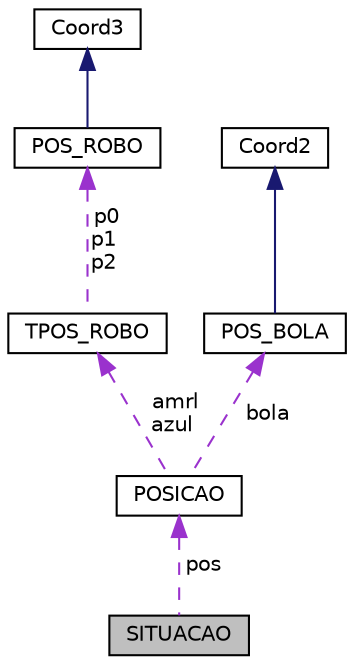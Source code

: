 digraph "SITUACAO"
{
  edge [fontname="Helvetica",fontsize="10",labelfontname="Helvetica",labelfontsize="10"];
  node [fontname="Helvetica",fontsize="10",shape=record];
  Node1 [label="SITUACAO",height=0.2,width=0.4,color="black", fillcolor="grey75", style="filled", fontcolor="black"];
  Node2 -> Node1 [dir="back",color="darkorchid3",fontsize="10",style="dashed",label=" pos" ,fontname="Helvetica"];
  Node2 [label="POSICAO",height=0.2,width=0.4,color="black", fillcolor="white", style="filled",URL="$structPOSICAO.html"];
  Node3 -> Node2 [dir="back",color="darkorchid3",fontsize="10",style="dashed",label=" amrl\nazul" ,fontname="Helvetica"];
  Node3 [label="TPOS_ROBO",height=0.2,width=0.4,color="black", fillcolor="white", style="filled",URL="$structTPOS__ROBO.html"];
  Node4 -> Node3 [dir="back",color="darkorchid3",fontsize="10",style="dashed",label=" p0\np1\np2" ,fontname="Helvetica"];
  Node4 [label="POS_ROBO",height=0.2,width=0.4,color="black", fillcolor="white", style="filled",URL="$structPOS__ROBO.html"];
  Node5 -> Node4 [dir="back",color="midnightblue",fontsize="10",style="solid",fontname="Helvetica"];
  Node5 [label="Coord3",height=0.2,width=0.4,color="black", fillcolor="white", style="filled",URL="$structCoord3.html"];
  Node6 -> Node2 [dir="back",color="darkorchid3",fontsize="10",style="dashed",label=" bola" ,fontname="Helvetica"];
  Node6 [label="POS_BOLA",height=0.2,width=0.4,color="black", fillcolor="white", style="filled",URL="$structPOS__BOLA.html"];
  Node7 -> Node6 [dir="back",color="midnightblue",fontsize="10",style="solid",fontname="Helvetica"];
  Node7 [label="Coord2",height=0.2,width=0.4,color="black", fillcolor="white", style="filled",URL="$structCoord2.html"];
}
